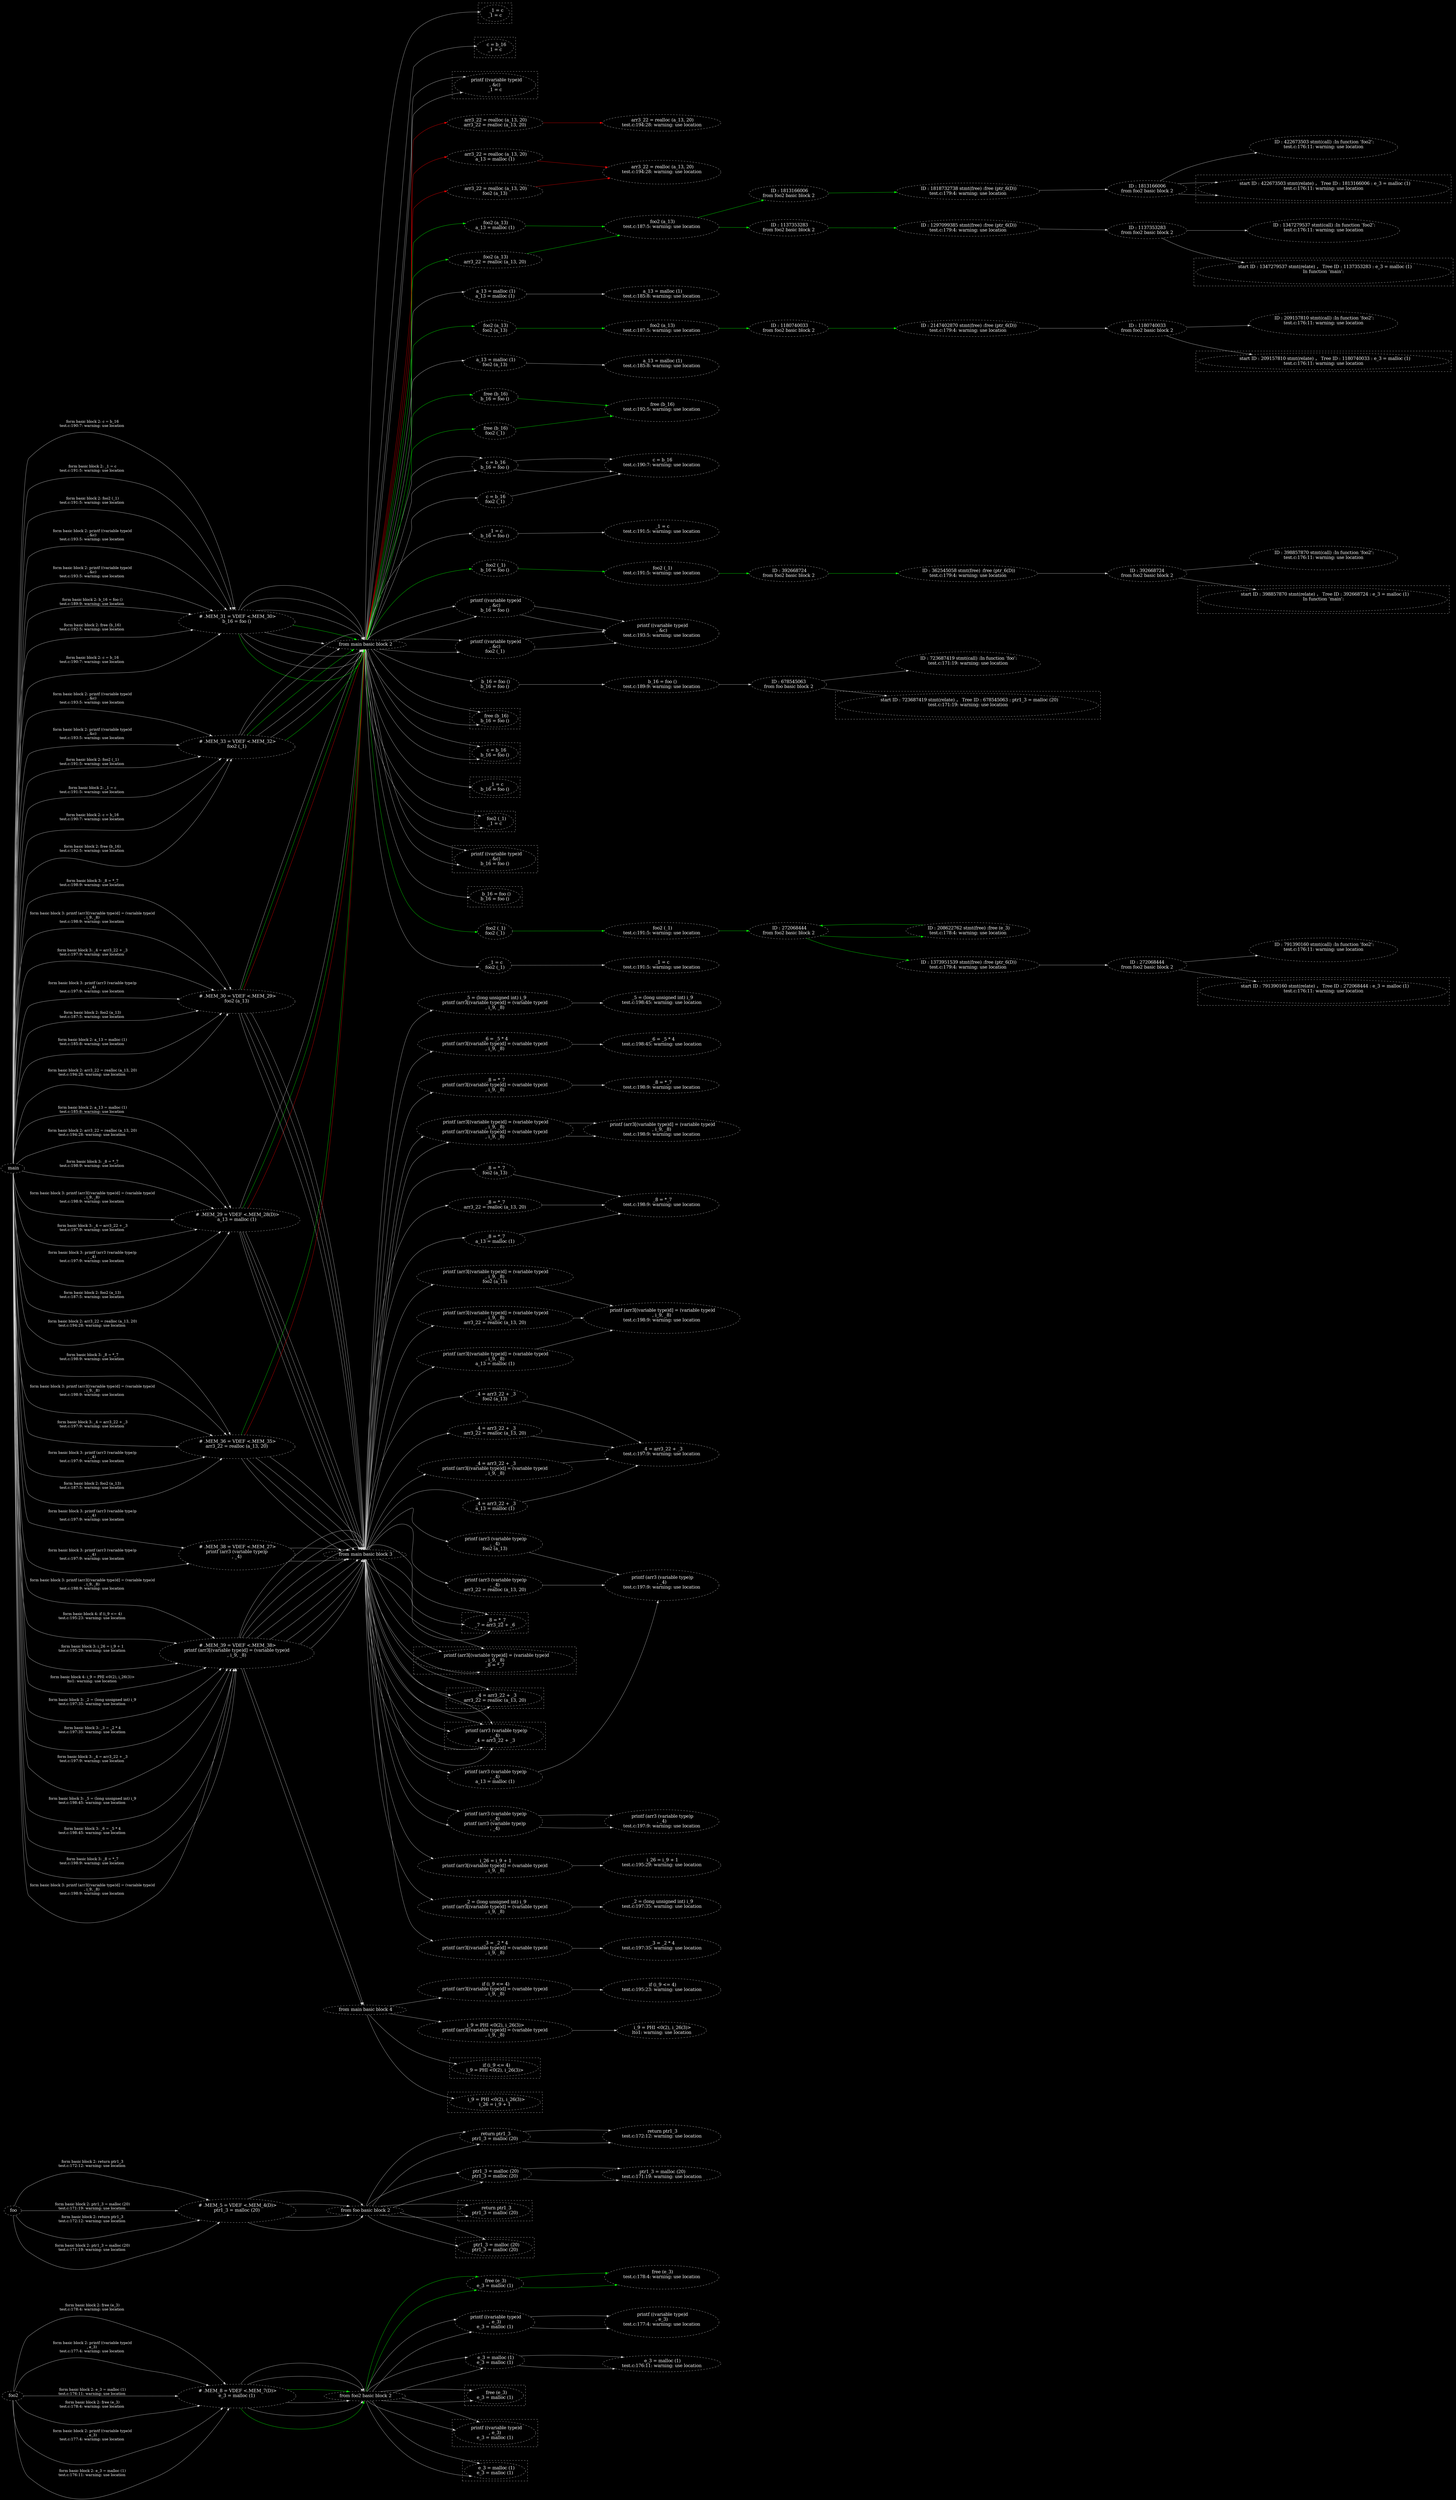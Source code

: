 digraph {   graph [bgcolor=black];node [fillcolor=black color=lightgray     fontsize = 18 fontcolor=white  style="filled,dashed"]; edge [color=lightgray]; constraint=false ;rankdir = LR; rank=same; nodesep=1.0; 


" foo2
"->


" # .MEM_8 = VDEF <.MEM_7(D)>
e_3 = malloc (1)

"

[fontsize = 15 fontcolor=white;label=" form basic block 2: free (e_3)
test.c:178:4: warning: use location

" ]

" # .MEM_8 = VDEF <.MEM_7(D)>
e_3 = malloc (1)

"->

" from foo2 basic block 2"

->" free (e_3)
e_3 = malloc (1)
"

->" free (e_3)
test.c:178:4: warning: use location

"

[color="green" ]


" foo2
"->


" # .MEM_8 = VDEF <.MEM_7(D)>
e_3 = malloc (1)

"

[fontsize = 15 fontcolor=white;label=" form basic block 2: printf ((variable type)d
, e_3)
test.c:177:4: warning: use location

" ]

" # .MEM_8 = VDEF <.MEM_7(D)>
e_3 = malloc (1)

"->

" from foo2 basic block 2"

->" printf ((variable type)d
, e_3)
e_3 = malloc (1)
"

->" printf ((variable type)d
, e_3)
test.c:177:4: warning: use location

"


" foo2
"->


" # .MEM_8 = VDEF <.MEM_7(D)>
e_3 = malloc (1)

"

[fontsize = 15 fontcolor=white;label=" form basic block 2: e_3 = malloc (1)
test.c:176:11: warning: use location
" ]

" # .MEM_8 = VDEF <.MEM_7(D)>
e_3 = malloc (1)

"->

" from foo2 basic block 2"

->" e_3 = malloc (1)
e_3 = malloc (1)
"

->" e_3 = malloc (1)
test.c:176:11: warning: use location
"


" from foo2 basic block 2"

->subgraph cluster_1330449634 { color=lightgrey; style ="dashed";"  free (e_3)
e_3 = malloc (1)
";}

" from foo2 basic block 2"

->subgraph cluster_685616529 { color=lightgrey; style ="dashed";"  printf ((variable type)d
, e_3)
e_3 = malloc (1)
";}

" from foo2 basic block 2"

->subgraph cluster_1183189453 { color=lightgrey; style ="dashed";"  e_3 = malloc (1)
e_3 = malloc (1)
";}



 




" foo
"->


" # .MEM_5 = VDEF <.MEM_4(D)>
ptr1_3 = malloc (20)

"

[fontsize = 15 fontcolor=white;label=" form basic block 2: return ptr1_3
test.c:172:12: warning: use location

" ]

" # .MEM_5 = VDEF <.MEM_4(D)>
ptr1_3 = malloc (20)

"->

" from foo basic block 2"

->" return ptr1_3
ptr1_3 = malloc (20)
"

->" return ptr1_3
test.c:172:12: warning: use location

"


" foo
"->


" # .MEM_5 = VDEF <.MEM_4(D)>
ptr1_3 = malloc (20)

"

[fontsize = 15 fontcolor=white;label=" form basic block 2: ptr1_3 = malloc (20)
test.c:171:19: warning: use location
" ]

" # .MEM_5 = VDEF <.MEM_4(D)>
ptr1_3 = malloc (20)

"->

" from foo basic block 2"

->" ptr1_3 = malloc (20)
ptr1_3 = malloc (20)
"

->" ptr1_3 = malloc (20)
test.c:171:19: warning: use location
"


" from foo basic block 2"

->subgraph cluster_1526403398 { color=lightgrey; style ="dashed";"  return ptr1_3
ptr1_3 = malloc (20)
";}

" from foo basic block 2"

->subgraph cluster_1002570742 { color=lightgrey; style ="dashed";"  ptr1_3 = malloc (20)
ptr1_3 = malloc (20)
";}



 




" main
"->


" # .MEM_29 = VDEF <.MEM_28(D)>
a_13 = malloc (1)

"

[fontsize = 15 fontcolor=white;label=" form basic block 2: arr3_22 = realloc (a_13, 20)
test.c:194:28: warning: use location

" ]

" # .MEM_29 = VDEF <.MEM_28(D)>
a_13 = malloc (1)

"->

" from main basic block 2"

->" arr3_22 = realloc (a_13, 20)
a_13 = malloc (1)
"

->" arr3_22 = realloc (a_13, 20)
test.c:194:28: warning: use location

"

[color="red" ]


" main
"->


" # .MEM_29 = VDEF <.MEM_28(D)>
a_13 = malloc (1)

"

[fontsize = 15 fontcolor=white;label=" form basic block 3: _8 = *_7
test.c:198:9: warning: use location

" ]

" # .MEM_29 = VDEF <.MEM_28(D)>
a_13 = malloc (1)

"->

" from main basic block 3"

->" _8 = *_7
a_13 = malloc (1)
"

->" _8 = *_7
test.c:198:9: warning: use location

"


" main
"->


" # .MEM_29 = VDEF <.MEM_28(D)>
a_13 = malloc (1)

"

[fontsize = 15 fontcolor=white;label=" form basic block 3: printf (arr3[(variable type)d] = (variable type)d
, i_9, _8)
test.c:198:9: warning: use location

" ]

" # .MEM_29 = VDEF <.MEM_28(D)>
a_13 = malloc (1)

"->

" from main basic block 3"

->" printf (arr3[(variable type)d] = (variable type)d
, i_9, _8)
a_13 = malloc (1)
"

->" printf (arr3[(variable type)d] = (variable type)d
, i_9, _8)
test.c:198:9: warning: use location

"


" main
"->


" # .MEM_29 = VDEF <.MEM_28(D)>
a_13 = malloc (1)

"

[fontsize = 15 fontcolor=white;label=" form basic block 3: _4 = arr3_22 + _3
test.c:197:9: warning: use location

" ]

" # .MEM_29 = VDEF <.MEM_28(D)>
a_13 = malloc (1)

"->

" from main basic block 3"

->" _4 = arr3_22 + _3
a_13 = malloc (1)
"

->" _4 = arr3_22 + _3
test.c:197:9: warning: use location

"


" main
"->


" # .MEM_29 = VDEF <.MEM_28(D)>
a_13 = malloc (1)

"

[fontsize = 15 fontcolor=white;label=" form basic block 3: printf (arr3 (variable type)p
, _4)
test.c:197:9: warning: use location

" ]

" # .MEM_29 = VDEF <.MEM_28(D)>
a_13 = malloc (1)

"->

" from main basic block 3"

->" printf (arr3 (variable type)p
, _4)
a_13 = malloc (1)
"

->" printf (arr3 (variable type)p
, _4)
test.c:197:9: warning: use location

"


" main
"->


" # .MEM_29 = VDEF <.MEM_28(D)>
a_13 = malloc (1)

"

[fontsize = 15 fontcolor=white;label=" form basic block 2: foo2 (a_13)
test.c:187:5: warning: use location

" ]

" # .MEM_29 = VDEF <.MEM_28(D)>
a_13 = malloc (1)

"->

" from main basic block 2"

->" foo2 (a_13)
a_13 = malloc (1)
"

->" foo2 (a_13)
test.c:187:5: warning: use location

"


->" ID : 1813166006
from foo2 basic block 2"->

" ID : 1818732738 stmt(free) :free (ptr_6(D))
test.c:179:4: warning: use location
"

[color="green" ]

" ID : 1818732738 stmt(free) :free (ptr_6(D))
test.c:179:4: warning: use location
"


->"ID : 1813166006
from foo2 basic block 2"->


" ID : 422673503 stmt(call) :In function ‘foo2’:
test.c:176:11: warning: use location

"


" main
"->


" # .MEM_29 = VDEF <.MEM_28(D)>
a_13 = malloc (1)

"

[fontsize = 15 fontcolor=white;label=" form basic block 2: a_13 = malloc (1)
test.c:185:8: warning: use location
" ]

" # .MEM_29 = VDEF <.MEM_28(D)>
a_13 = malloc (1)

"->

" from main basic block 2"

->" a_13 = malloc (1)
a_13 = malloc (1)
"

->" a_13 = malloc (1)
test.c:185:8: warning: use location
"


" from main basic block 3"

->subgraph cluster_633213592 { color=lightgrey; style ="dashed";"  _8 = *_7
_7 = arr3_22 + _6
";}

" from main basic block 3"

->subgraph cluster_1615079520 { color=lightgrey; style ="dashed";"  printf (arr3[(variable type)d] = (variable type)d
, i_9, _8)
_8 = *_7
";}

" from main basic block 3"

->subgraph cluster_519321716 { color=lightgrey; style ="dashed";"  _4 = arr3_22 + _3
arr3_22 = realloc (a_13, 20)
";}

" from main basic block 3"

->subgraph cluster_454676292 { color=lightgrey; style ="dashed";"  printf (arr3 (variable type)p
, _4)
_4 = arr3_22 + _3
";}

"ID : 1813166006
from foo2 basic block 2"->

subgraph cluster_1370232466 { color=lightgrey; style ="dashed";"  start ID : 422673503 stmt(relate) ， Tree ID : 1813166006 : e_3 = malloc (1)
test.c:176:11: warning: use location

";}



 




" main
"->


" # .MEM_30 = VDEF <.MEM_29>
foo2 (a_13)

"

[fontsize = 15 fontcolor=white;label=" form basic block 2: arr3_22 = realloc (a_13, 20)
test.c:194:28: warning: use location

" ]

" # .MEM_30 = VDEF <.MEM_29>
foo2 (a_13)

"->

" from main basic block 2"

->" arr3_22 = realloc (a_13, 20)
foo2 (a_13)
"

->" arr3_22 = realloc (a_13, 20)
test.c:194:28: warning: use location

"

[color="red" ]


" main
"->


" # .MEM_30 = VDEF <.MEM_29>
foo2 (a_13)

"

[fontsize = 15 fontcolor=white;label=" form basic block 3: _8 = *_7
test.c:198:9: warning: use location

" ]

" # .MEM_30 = VDEF <.MEM_29>
foo2 (a_13)

"->

" from main basic block 3"

->" _8 = *_7
foo2 (a_13)
"

->" _8 = *_7
test.c:198:9: warning: use location

"


" main
"->


" # .MEM_30 = VDEF <.MEM_29>
foo2 (a_13)

"

[fontsize = 15 fontcolor=white;label=" form basic block 3: printf (arr3[(variable type)d] = (variable type)d
, i_9, _8)
test.c:198:9: warning: use location

" ]

" # .MEM_30 = VDEF <.MEM_29>
foo2 (a_13)

"->

" from main basic block 3"

->" printf (arr3[(variable type)d] = (variable type)d
, i_9, _8)
foo2 (a_13)
"

->" printf (arr3[(variable type)d] = (variable type)d
, i_9, _8)
test.c:198:9: warning: use location

"


" main
"->


" # .MEM_30 = VDEF <.MEM_29>
foo2 (a_13)

"

[fontsize = 15 fontcolor=white;label=" form basic block 3: _4 = arr3_22 + _3
test.c:197:9: warning: use location

" ]

" # .MEM_30 = VDEF <.MEM_29>
foo2 (a_13)

"->

" from main basic block 3"

->" _4 = arr3_22 + _3
foo2 (a_13)
"

->" _4 = arr3_22 + _3
test.c:197:9: warning: use location

"


" main
"->


" # .MEM_30 = VDEF <.MEM_29>
foo2 (a_13)

"

[fontsize = 15 fontcolor=white;label=" form basic block 3: printf (arr3 (variable type)p
, _4)
test.c:197:9: warning: use location

" ]

" # .MEM_30 = VDEF <.MEM_29>
foo2 (a_13)

"->

" from main basic block 3"

->" printf (arr3 (variable type)p
, _4)
foo2 (a_13)
"

->" printf (arr3 (variable type)p
, _4)
test.c:197:9: warning: use location

"


" main
"->


" # .MEM_30 = VDEF <.MEM_29>
foo2 (a_13)

"

[fontsize = 15 fontcolor=white;label=" form basic block 2: foo2 (a_13)
test.c:187:5: warning: use location
" ]

" # .MEM_30 = VDEF <.MEM_29>
foo2 (a_13)

"->

" from main basic block 2"

->" foo2 (a_13)
foo2 (a_13)
"

->" foo2 (a_13)
test.c:187:5: warning: use location
"


->" ID : 1180740033
from foo2 basic block 2"->

" ID : 2147402870 stmt(free) :free (ptr_6(D))
test.c:179:4: warning: use location
"

[color="green" ]

" ID : 2147402870 stmt(free) :free (ptr_6(D))
test.c:179:4: warning: use location
"


->"ID : 1180740033
from foo2 basic block 2"->


" ID : 209157810 stmt(call) :In function ‘foo2’:
test.c:176:11: warning: use location

"


" main
"->


" # .MEM_30 = VDEF <.MEM_29>
foo2 (a_13)

"

[fontsize = 15 fontcolor=white;label=" form basic block 2: a_13 = malloc (1)
test.c:185:8: warning: use location

" ]

" # .MEM_30 = VDEF <.MEM_29>
foo2 (a_13)

"->

" from main basic block 2"

->" a_13 = malloc (1)
foo2 (a_13)
"

->" a_13 = malloc (1)
test.c:185:8: warning: use location

"


" from main basic block 3"

->subgraph cluster_1691523332 { color=lightgrey; style ="dashed";"  _8 = *_7
_7 = arr3_22 + _6
";}

" from main basic block 3"

->subgraph cluster_1835595203 { color=lightgrey; style ="dashed";"  printf (arr3[(variable type)d] = (variable type)d
, i_9, _8)
_8 = *_7
";}

" from main basic block 3"

->subgraph cluster_331495116 { color=lightgrey; style ="dashed";"  _4 = arr3_22 + _3
arr3_22 = realloc (a_13, 20)
";}

" from main basic block 3"

->subgraph cluster_1928413155 { color=lightgrey; style ="dashed";"  printf (arr3 (variable type)p
, _4)
_4 = arr3_22 + _3
";}

"ID : 1813166006
from foo2 basic block 2"->

subgraph cluster_995949705 { color=lightgrey; style ="dashed";"  start ID : 422673503 stmt(relate) ， Tree ID : 1813166006 : e_3 = malloc (1)
test.c:176:11: warning: use location

";}

"ID : 1180740033
from foo2 basic block 2"->

subgraph cluster_353660066 { color=lightgrey; style ="dashed";"  start ID : 209157810 stmt(relate) ， Tree ID : 1180740033 : e_3 = malloc (1)
test.c:176:11: warning: use location
";}



 




" main
"->


" # .MEM_31 = VDEF <.MEM_30>
b_16 = foo ()

"

[fontsize = 15 fontcolor=white;label=" form basic block 2: free (b_16)
test.c:192:5: warning: use location

" ]

" # .MEM_31 = VDEF <.MEM_30>
b_16 = foo ()

"->

" from main basic block 2"

->" free (b_16)
b_16 = foo ()
"

->" free (b_16)
test.c:192:5: warning: use location

"

[color="green" ]


" main
"->


" # .MEM_31 = VDEF <.MEM_30>
b_16 = foo ()

"

[fontsize = 15 fontcolor=white;label=" form basic block 2: c = b_16
test.c:190:7: warning: use location

" ]

" # .MEM_31 = VDEF <.MEM_30>
b_16 = foo ()

"->

" from main basic block 2"

->" c = b_16
b_16 = foo ()
"

->" c = b_16
test.c:190:7: warning: use location

"

" main
"->


" # .MEM_31 = VDEF <.MEM_30>
b_16 = foo ()

"

[fontsize = 15 fontcolor=white;label=" form basic block 2: c = b_16
test.c:190:7: warning: use location

" ]

" # .MEM_31 = VDEF <.MEM_30>
b_16 = foo ()

"->

" from main basic block 2"

->" c = b_16
b_16 = foo ()
"

->" c = b_16
test.c:190:7: warning: use location

"

" main
"->


" # .MEM_31 = VDEF <.MEM_30>
b_16 = foo ()

"

[fontsize = 15 fontcolor=white;label=" form basic block 2: _1 = c
test.c:191:5: warning: use location

" ]

" # .MEM_31 = VDEF <.MEM_30>
b_16 = foo ()

"->

" from main basic block 2"

->" _1 = c
b_16 = foo ()
"

->" _1 = c
test.c:191:5: warning: use location

"

" main
"->


" # .MEM_31 = VDEF <.MEM_30>
b_16 = foo ()

"

[fontsize = 15 fontcolor=white;label=" form basic block 2: foo2 (_1)
test.c:191:5: warning: use location

" ]

" # .MEM_31 = VDEF <.MEM_30>
b_16 = foo ()

"->

" from main basic block 2"

->" foo2 (_1)
b_16 = foo ()
"

->" foo2 (_1)
test.c:191:5: warning: use location

"


->" ID : 392668724
from foo2 basic block 2"->

" ID : 362545058 stmt(free) :free (ptr_6(D))
test.c:179:4: warning: use location
"

[color="green" ]

" ID : 362545058 stmt(free) :free (ptr_6(D))
test.c:179:4: warning: use location
"


->"ID : 392668724
from foo2 basic block 2"->


" ID : 398857870 stmt(call) :In function ‘foo2’:
test.c:176:11: warning: use location

"


" main
"->


" # .MEM_31 = VDEF <.MEM_30>
b_16 = foo ()

"

[fontsize = 15 fontcolor=white;label=" form basic block 2: printf ((variable type)d
, &c)
test.c:193:5: warning: use location

" ]

" # .MEM_31 = VDEF <.MEM_30>
b_16 = foo ()

"->

" from main basic block 2"

->" printf ((variable type)d
, &c)
b_16 = foo ()
"

->" printf ((variable type)d
, &c)
test.c:193:5: warning: use location

"


" main
"->


" # .MEM_31 = VDEF <.MEM_30>
b_16 = foo ()

"

[fontsize = 15 fontcolor=white;label=" form basic block 2: printf ((variable type)d
, &c)
test.c:193:5: warning: use location

" ]

" # .MEM_31 = VDEF <.MEM_30>
b_16 = foo ()

"->

" from main basic block 2"

->" printf ((variable type)d
, &c)
b_16 = foo ()
"

->" printf ((variable type)d
, &c)
test.c:193:5: warning: use location

"


" main
"->


" # .MEM_31 = VDEF <.MEM_30>
b_16 = foo ()

"

[fontsize = 15 fontcolor=white;label=" form basic block 2: b_16 = foo ()
test.c:189:9: warning: use location
" ]

" # .MEM_31 = VDEF <.MEM_30>
b_16 = foo ()

"->

" from main basic block 2"

->" b_16 = foo ()
b_16 = foo ()
"

->" b_16 = foo ()
test.c:189:9: warning: use location
"


->"ID : 678545063
from foo basic block 2"->


" ID : 723687419 stmt(call) :In function ‘foo’:
test.c:171:19: warning: use location

"


" from main basic block 2"

->subgraph cluster_1525737192 { color=lightgrey; style ="dashed";"  free (b_16)
b_16 = foo ()
";}

" from main basic block 2"

->subgraph cluster_308691317 { color=lightgrey; style ="dashed";"  c = b_16
b_16 = foo ()
";}

" from main basic block 2"

->subgraph cluster_874021005 { color=lightgrey; style ="dashed";"  c = b_16
b_16 = foo ()
";}

" from main basic block 2"

->subgraph cluster_708703179 { color=lightgrey; style ="dashed";"  _1 = c
b_16 = foo ()
";}

" from main basic block 2"

->subgraph cluster_994307846 { color=lightgrey; style ="dashed";"  foo2 (_1)
_1 = c
";}

" from main basic block 2"

->subgraph cluster_2057210459 { color=lightgrey; style ="dashed";"  printf ((variable type)d
, &c)
b_16 = foo ()
";}

" from main basic block 2"

->subgraph cluster_87622929 { color=lightgrey; style ="dashed";"  printf ((variable type)d
, &c)
b_16 = foo ()
";}

" from main basic block 2"

->subgraph cluster_1996878588 { color=lightgrey; style ="dashed";"  b_16 = foo ()
b_16 = foo ()
";}

"ID : 392668724
from foo2 basic block 2"->

subgraph cluster_1722892817 { color=lightgrey; style ="dashed";"  start ID : 398857870 stmt(relate) ， Tree ID : 392668724 : e_3 = malloc (1)
In function ‘main’:

";}

"ID : 678545063
from foo basic block 2"->

subgraph cluster_1906355667 { color=lightgrey; style ="dashed";"  start ID : 723687419 stmt(relate) ， Tree ID : 678545063 : ptr1_3 = malloc (20)
test.c:171:19: warning: use location

";}



 




" main
"->


" # .MEM_33 = VDEF <.MEM_32>
foo2 (_1)

"

[fontsize = 15 fontcolor=white;label=" form basic block 2: foo2 (_1)
test.c:191:5: warning: use location
" ]

" # .MEM_33 = VDEF <.MEM_32>
foo2 (_1)

"->

" from main basic block 2"

->" foo2 (_1)
foo2 (_1)
"

->" foo2 (_1)
test.c:191:5: warning: use location
"


->" ID : 272068444
from foo2 basic block 2"->

" ID : 208622762 stmt(free) :free (e_3)
test.c:178:4: warning: use location
"

[color="green" ]

" ID : 208622762 stmt(free) :free (e_3)
test.c:178:4: warning: use location
"


->" ID : 272068444
from foo2 basic block 2"->

" ID : 1373951539 stmt(free) :free (ptr_6(D))
test.c:179:4: warning: use location
"

[color="green" ]

" ID : 1373951539 stmt(free) :free (ptr_6(D))
test.c:179:4: warning: use location
"


->"ID : 272068444
from foo2 basic block 2"->


" ID : 791390160 stmt(call) :In function ‘foo2’:
test.c:176:11: warning: use location

"


" main
"->


" # .MEM_33 = VDEF <.MEM_32>
foo2 (_1)

"

[fontsize = 15 fontcolor=white;label=" form basic block 2: _1 = c
test.c:191:5: warning: use location
" ]

" # .MEM_33 = VDEF <.MEM_32>
foo2 (_1)

"->

" from main basic block 2"

->" _1 = c
foo2 (_1)
"

->" _1 = c
test.c:191:5: warning: use location
"

" main
"->


" # .MEM_33 = VDEF <.MEM_32>
foo2 (_1)

"

[fontsize = 15 fontcolor=white;label=" form basic block 2: c = b_16
test.c:190:7: warning: use location

" ]

" # .MEM_33 = VDEF <.MEM_32>
foo2 (_1)

"->

" from main basic block 2"

->" c = b_16
foo2 (_1)
"

->" c = b_16
test.c:190:7: warning: use location

"

" main
"->


" # .MEM_33 = VDEF <.MEM_32>
foo2 (_1)

"

[fontsize = 15 fontcolor=white;label=" form basic block 2: free (b_16)
test.c:192:5: warning: use location

" ]

" # .MEM_33 = VDEF <.MEM_32>
foo2 (_1)

"->

" from main basic block 2"

->" free (b_16)
foo2 (_1)
"

->" free (b_16)
test.c:192:5: warning: use location

"

[color="green" ]


" main
"->


" # .MEM_33 = VDEF <.MEM_32>
foo2 (_1)

"

[fontsize = 15 fontcolor=white;label=" form basic block 2: printf ((variable type)d
, &c)
test.c:193:5: warning: use location

" ]

" # .MEM_33 = VDEF <.MEM_32>
foo2 (_1)

"->

" from main basic block 2"

->" printf ((variable type)d
, &c)
foo2 (_1)
"

->" printf ((variable type)d
, &c)
test.c:193:5: warning: use location

"


" main
"->


" # .MEM_33 = VDEF <.MEM_32>
foo2 (_1)

"

[fontsize = 15 fontcolor=white;label=" form basic block 2: printf ((variable type)d
, &c)
test.c:193:5: warning: use location

" ]

" # .MEM_33 = VDEF <.MEM_32>
foo2 (_1)

"->

" from main basic block 2"

->" printf ((variable type)d
, &c)
foo2 (_1)
"

->" printf ((variable type)d
, &c)
test.c:193:5: warning: use location

"


" from main basic block 2"

->subgraph cluster_663299054 { color=lightgrey; style ="dashed";"  foo2 (_1)
_1 = c
";}

" from main basic block 2"

->subgraph cluster_596700357 { color=lightgrey; style ="dashed";"  _1 = c
_1 = c
";}

" from main basic block 2"

->subgraph cluster_1972130194 { color=lightgrey; style ="dashed";"  c = b_16
_1 = c
";}

" from main basic block 2"

->subgraph cluster_663218277 { color=lightgrey; style ="dashed";"  free (b_16)
b_16 = foo ()
";}

" from main basic block 2"

->subgraph cluster_805858167 { color=lightgrey; style ="dashed";"  printf ((variable type)d
, &c)
_1 = c
";}

" from main basic block 2"

->subgraph cluster_1516169878 { color=lightgrey; style ="dashed";"  printf ((variable type)d
, &c)
_1 = c
";}

"ID : 272068444
from foo2 basic block 2"->

subgraph cluster_351329832 { color=lightgrey; style ="dashed";"  start ID : 791390160 stmt(relate) ， Tree ID : 272068444 : e_3 = malloc (1)
test.c:176:11: warning: use location

";}



 




" main
"->


" # .MEM_36 = VDEF <.MEM_35>
arr3_22 = realloc (a_13, 20)

"

[fontsize = 15 fontcolor=white;label=" form basic block 2: arr3_22 = realloc (a_13, 20)
test.c:194:28: warning: use location
" ]

" # .MEM_36 = VDEF <.MEM_35>
arr3_22 = realloc (a_13, 20)

"->

" from main basic block 2"

->" arr3_22 = realloc (a_13, 20)
arr3_22 = realloc (a_13, 20)
"

->" arr3_22 = realloc (a_13, 20)
test.c:194:28: warning: use location
"

[color="red" ]


" main
"->


" # .MEM_36 = VDEF <.MEM_35>
arr3_22 = realloc (a_13, 20)

"

[fontsize = 15 fontcolor=white;label=" form basic block 3: _8 = *_7
test.c:198:9: warning: use location

" ]

" # .MEM_36 = VDEF <.MEM_35>
arr3_22 = realloc (a_13, 20)

"->

" from main basic block 3"

->" _8 = *_7
arr3_22 = realloc (a_13, 20)
"

->" _8 = *_7
test.c:198:9: warning: use location

"


" main
"->


" # .MEM_36 = VDEF <.MEM_35>
arr3_22 = realloc (a_13, 20)

"

[fontsize = 15 fontcolor=white;label=" form basic block 3: printf (arr3[(variable type)d] = (variable type)d
, i_9, _8)
test.c:198:9: warning: use location

" ]

" # .MEM_36 = VDEF <.MEM_35>
arr3_22 = realloc (a_13, 20)

"->

" from main basic block 3"

->" printf (arr3[(variable type)d] = (variable type)d
, i_9, _8)
arr3_22 = realloc (a_13, 20)
"

->" printf (arr3[(variable type)d] = (variable type)d
, i_9, _8)
test.c:198:9: warning: use location

"


" main
"->


" # .MEM_36 = VDEF <.MEM_35>
arr3_22 = realloc (a_13, 20)

"

[fontsize = 15 fontcolor=white;label=" form basic block 3: _4 = arr3_22 + _3
test.c:197:9: warning: use location

" ]

" # .MEM_36 = VDEF <.MEM_35>
arr3_22 = realloc (a_13, 20)

"->

" from main basic block 3"

->" _4 = arr3_22 + _3
arr3_22 = realloc (a_13, 20)
"

->" _4 = arr3_22 + _3
test.c:197:9: warning: use location

"


" main
"->


" # .MEM_36 = VDEF <.MEM_35>
arr3_22 = realloc (a_13, 20)

"

[fontsize = 15 fontcolor=white;label=" form basic block 3: printf (arr3 (variable type)p
, _4)
test.c:197:9: warning: use location

" ]

" # .MEM_36 = VDEF <.MEM_35>
arr3_22 = realloc (a_13, 20)

"->

" from main basic block 3"

->" printf (arr3 (variable type)p
, _4)
arr3_22 = realloc (a_13, 20)
"

->" printf (arr3 (variable type)p
, _4)
test.c:197:9: warning: use location

"


" main
"->


" # .MEM_36 = VDEF <.MEM_35>
arr3_22 = realloc (a_13, 20)

"

[fontsize = 15 fontcolor=white;label=" form basic block 2: foo2 (a_13)
test.c:187:5: warning: use location

" ]

" # .MEM_36 = VDEF <.MEM_35>
arr3_22 = realloc (a_13, 20)

"->

" from main basic block 2"

->" foo2 (a_13)
arr3_22 = realloc (a_13, 20)
"

->" foo2 (a_13)
test.c:187:5: warning: use location

"


->" ID : 1137353283
from foo2 basic block 2"->

" ID : 1297099385 stmt(free) :free (ptr_6(D))
test.c:179:4: warning: use location
"

[color="green" ]

" ID : 1297099385 stmt(free) :free (ptr_6(D))
test.c:179:4: warning: use location
"


->"ID : 1137353283
from foo2 basic block 2"->


" ID : 1347279537 stmt(call) :In function ‘foo2’:
test.c:176:11: warning: use location

"


" from main basic block 3"

->subgraph cluster_1491013349 { color=lightgrey; style ="dashed";"  _8 = *_7
_7 = arr3_22 + _6
";}

" from main basic block 3"

->subgraph cluster_1053151546 { color=lightgrey; style ="dashed";"  printf (arr3[(variable type)d] = (variable type)d
, i_9, _8)
_8 = *_7
";}

" from main basic block 3"

->subgraph cluster_1739948261 { color=lightgrey; style ="dashed";"  _4 = arr3_22 + _3
arr3_22 = realloc (a_13, 20)
";}

" from main basic block 3"

->subgraph cluster_1853558408 { color=lightgrey; style ="dashed";"  printf (arr3 (variable type)p
, _4)
_4 = arr3_22 + _3
";}

"ID : 1137353283
from foo2 basic block 2"->

subgraph cluster_1452009417 { color=lightgrey; style ="dashed";"  start ID : 1347279537 stmt(relate) ， Tree ID : 1137353283 : e_3 = malloc (1)
In function ‘main’:

";}



 




" main
"->


" # .MEM_38 = VDEF <.MEM_27>
printf (arr3 (variable type)p
, _4)

"

[fontsize = 15 fontcolor=white;label=" form basic block 3: printf (arr3 (variable type)p
, _4)
test.c:197:9: warning: use location
" ]

" # .MEM_38 = VDEF <.MEM_27>
printf (arr3 (variable type)p
, _4)

"->

" from main basic block 3"

->" printf (arr3 (variable type)p
, _4)
printf (arr3 (variable type)p
, _4)
"

->" printf (arr3 (variable type)p
, _4)
test.c:197:9: warning: use location
"


" main
"->


" # .MEM_38 = VDEF <.MEM_27>
printf (arr3 (variable type)p
, _4)

"

[fontsize = 15 fontcolor=white;label=" form basic block 3: printf (arr3 (variable type)p
, _4)
test.c:197:9: warning: use location
" ]

" # .MEM_38 = VDEF <.MEM_27>
printf (arr3 (variable type)p
, _4)

"->

" from main basic block 3"

->" printf (arr3 (variable type)p
, _4)
printf (arr3 (variable type)p
, _4)
"

->" printf (arr3 (variable type)p
, _4)
test.c:197:9: warning: use location
"


" from main basic block 3"

->subgraph cluster_271009676 { color=lightgrey; style ="dashed";"  printf (arr3 (variable type)p
, _4)
_4 = arr3_22 + _3
";}

" from main basic block 3"

->subgraph cluster_429762179 { color=lightgrey; style ="dashed";"  printf (arr3 (variable type)p
, _4)
_4 = arr3_22 + _3
";}



 




" main
"->


" # .MEM_39 = VDEF <.MEM_38>
printf (arr3[(variable type)d] = (variable type)d
, i_9, _8)

"

[fontsize = 15 fontcolor=white;label=" form basic block 4: if (i_9 <= 4)
test.c:195:23: warning: use location

" ]

" # .MEM_39 = VDEF <.MEM_38>
printf (arr3[(variable type)d] = (variable type)d
, i_9, _8)

"->

" from main basic block 4"

->" if (i_9 <= 4)
printf (arr3[(variable type)d] = (variable type)d
, i_9, _8)
"

->" if (i_9 <= 4)
test.c:195:23: warning: use location

"


" main
"->


" # .MEM_39 = VDEF <.MEM_38>
printf (arr3[(variable type)d] = (variable type)d
, i_9, _8)

"

[fontsize = 15 fontcolor=white;label=" form basic block 3: i_26 = i_9 + 1
test.c:195:29: warning: use location

" ]

" # .MEM_39 = VDEF <.MEM_38>
printf (arr3[(variable type)d] = (variable type)d
, i_9, _8)

"->

" from main basic block 3"

->" i_26 = i_9 + 1
printf (arr3[(variable type)d] = (variable type)d
, i_9, _8)
"

->" i_26 = i_9 + 1
test.c:195:29: warning: use location

"


" main
"->


" # .MEM_39 = VDEF <.MEM_38>
printf (arr3[(variable type)d] = (variable type)d
, i_9, _8)

"

[fontsize = 15 fontcolor=white;label=" form basic block 4: i_9 = PHI <0(2), i_26(3)>
lto1: warning: use location
" ]

" # .MEM_39 = VDEF <.MEM_38>
printf (arr3[(variable type)d] = (variable type)d
, i_9, _8)

"->

" from main basic block 4"

->" i_9 = PHI <0(2), i_26(3)>
printf (arr3[(variable type)d] = (variable type)d
, i_9, _8)
"

->" i_9 = PHI <0(2), i_26(3)>
lto1: warning: use location
"


" main
"->


" # .MEM_39 = VDEF <.MEM_38>
printf (arr3[(variable type)d] = (variable type)d
, i_9, _8)

"

[fontsize = 15 fontcolor=white;label=" form basic block 3: _2 = (long unsigned int) i_9
test.c:197:35: warning: use location

" ]

" # .MEM_39 = VDEF <.MEM_38>
printf (arr3[(variable type)d] = (variable type)d
, i_9, _8)

"->

" from main basic block 3"

->" _2 = (long unsigned int) i_9
printf (arr3[(variable type)d] = (variable type)d
, i_9, _8)
"

->" _2 = (long unsigned int) i_9
test.c:197:35: warning: use location

"


" main
"->


" # .MEM_39 = VDEF <.MEM_38>
printf (arr3[(variable type)d] = (variable type)d
, i_9, _8)

"

[fontsize = 15 fontcolor=white;label=" form basic block 3: _3 = _2 * 4
test.c:197:35: warning: use location

" ]

" # .MEM_39 = VDEF <.MEM_38>
printf (arr3[(variable type)d] = (variable type)d
, i_9, _8)

"->

" from main basic block 3"

->" _3 = _2 * 4
printf (arr3[(variable type)d] = (variable type)d
, i_9, _8)
"

->" _3 = _2 * 4
test.c:197:35: warning: use location

"


" main
"->


" # .MEM_39 = VDEF <.MEM_38>
printf (arr3[(variable type)d] = (variable type)d
, i_9, _8)

"

[fontsize = 15 fontcolor=white;label=" form basic block 3: _4 = arr3_22 + _3
test.c:197:9: warning: use location

" ]

" # .MEM_39 = VDEF <.MEM_38>
printf (arr3[(variable type)d] = (variable type)d
, i_9, _8)

"->

" from main basic block 3"

->" _4 = arr3_22 + _3
printf (arr3[(variable type)d] = (variable type)d
, i_9, _8)
"

->" _4 = arr3_22 + _3
test.c:197:9: warning: use location

"


" main
"->


" # .MEM_39 = VDEF <.MEM_38>
printf (arr3[(variable type)d] = (variable type)d
, i_9, _8)

"

[fontsize = 15 fontcolor=white;label=" form basic block 3: _5 = (long unsigned int) i_9
test.c:198:45: warning: use location

" ]

" # .MEM_39 = VDEF <.MEM_38>
printf (arr3[(variable type)d] = (variable type)d
, i_9, _8)

"->

" from main basic block 3"

->" _5 = (long unsigned int) i_9
printf (arr3[(variable type)d] = (variable type)d
, i_9, _8)
"

->" _5 = (long unsigned int) i_9
test.c:198:45: warning: use location

"


" main
"->


" # .MEM_39 = VDEF <.MEM_38>
printf (arr3[(variable type)d] = (variable type)d
, i_9, _8)

"

[fontsize = 15 fontcolor=white;label=" form basic block 3: _6 = _5 * 4
test.c:198:45: warning: use location

" ]

" # .MEM_39 = VDEF <.MEM_38>
printf (arr3[(variable type)d] = (variable type)d
, i_9, _8)

"->

" from main basic block 3"

->" _6 = _5 * 4
printf (arr3[(variable type)d] = (variable type)d
, i_9, _8)
"

->" _6 = _5 * 4
test.c:198:45: warning: use location

"


" main
"->


" # .MEM_39 = VDEF <.MEM_38>
printf (arr3[(variable type)d] = (variable type)d
, i_9, _8)

"

[fontsize = 15 fontcolor=white;label=" form basic block 3: _8 = *_7
test.c:198:9: warning: use location
" ]

" # .MEM_39 = VDEF <.MEM_38>
printf (arr3[(variable type)d] = (variable type)d
, i_9, _8)

"->

" from main basic block 3"

->" _8 = *_7
printf (arr3[(variable type)d] = (variable type)d
, i_9, _8)
"

->" _8 = *_7
test.c:198:9: warning: use location
"


" main
"->


" # .MEM_39 = VDEF <.MEM_38>
printf (arr3[(variable type)d] = (variable type)d
, i_9, _8)

"

[fontsize = 15 fontcolor=white;label=" form basic block 3: printf (arr3[(variable type)d] = (variable type)d
, i_9, _8)
test.c:198:9: warning: use location
" ]

" # .MEM_39 = VDEF <.MEM_38>
printf (arr3[(variable type)d] = (variable type)d
, i_9, _8)

"->

" from main basic block 3"

->" printf (arr3[(variable type)d] = (variable type)d
, i_9, _8)
printf (arr3[(variable type)d] = (variable type)d
, i_9, _8)
"

->" printf (arr3[(variable type)d] = (variable type)d
, i_9, _8)
test.c:198:9: warning: use location
"


" main
"->


" # .MEM_39 = VDEF <.MEM_38>
printf (arr3[(variable type)d] = (variable type)d
, i_9, _8)

"

[fontsize = 15 fontcolor=white;label=" form basic block 3: printf (arr3[(variable type)d] = (variable type)d
, i_9, _8)
test.c:198:9: warning: use location
" ]

" # .MEM_39 = VDEF <.MEM_38>
printf (arr3[(variable type)d] = (variable type)d
, i_9, _8)

"->

" from main basic block 3"

->" printf (arr3[(variable type)d] = (variable type)d
, i_9, _8)
printf (arr3[(variable type)d] = (variable type)d
, i_9, _8)
"

->" printf (arr3[(variable type)d] = (variable type)d
, i_9, _8)
test.c:198:9: warning: use location
"


" from main basic block 4"

->subgraph cluster_830262961 { color=lightgrey; style ="dashed";"  if (i_9 <= 4)
i_9 = PHI <0(2), i_26(3)>
";}

" from main basic block 4"

->subgraph cluster_579700993 { color=lightgrey; style ="dashed";"  i_9 = PHI <0(2), i_26(3)>
i_26 = i_9 + 1
";}



 




" foo2
"->


" # .MEM_8 = VDEF <.MEM_7(D)>
e_3 = malloc (1)

"

[fontsize = 15 fontcolor=white;label=" form basic block 2: free (e_3)
test.c:178:4: warning: use location

" ]

" # .MEM_8 = VDEF <.MEM_7(D)>
e_3 = malloc (1)

"->

" from foo2 basic block 2"

->" free (e_3)
e_3 = malloc (1)
"

->" free (e_3)
test.c:178:4: warning: use location

"

[color="green" ]


" foo2
"->


" # .MEM_8 = VDEF <.MEM_7(D)>
e_3 = malloc (1)

"

[fontsize = 15 fontcolor=white;label=" form basic block 2: printf ((variable type)d
, e_3)
test.c:177:4: warning: use location

" ]

" # .MEM_8 = VDEF <.MEM_7(D)>
e_3 = malloc (1)

"->

" from foo2 basic block 2"

->" printf ((variable type)d
, e_3)
e_3 = malloc (1)
"

->" printf ((variable type)d
, e_3)
test.c:177:4: warning: use location

"


" foo2
"->


" # .MEM_8 = VDEF <.MEM_7(D)>
e_3 = malloc (1)

"

[fontsize = 15 fontcolor=white;label=" form basic block 2: e_3 = malloc (1)
test.c:176:11: warning: use location
" ]

" # .MEM_8 = VDEF <.MEM_7(D)>
e_3 = malloc (1)

"->

" from foo2 basic block 2"

->" e_3 = malloc (1)
e_3 = malloc (1)
"

->" e_3 = malloc (1)
test.c:176:11: warning: use location
"


" from foo2 basic block 2"

->subgraph cluster_1303783184 { color=lightgrey; style ="dashed";"  free (e_3)
e_3 = malloc (1)
";}

" from foo2 basic block 2"

->subgraph cluster_1538966140 { color=lightgrey; style ="dashed";"  printf ((variable type)d
, e_3)
e_3 = malloc (1)
";}

" from foo2 basic block 2"

->subgraph cluster_1574008839 { color=lightgrey; style ="dashed";"  e_3 = malloc (1)
e_3 = malloc (1)
";}



 




" foo
"->


" # .MEM_5 = VDEF <.MEM_4(D)>
ptr1_3 = malloc (20)

"

[fontsize = 15 fontcolor=white;label=" form basic block 2: return ptr1_3
test.c:172:12: warning: use location

" ]

" # .MEM_5 = VDEF <.MEM_4(D)>
ptr1_3 = malloc (20)

"->

" from foo basic block 2"

->" return ptr1_3
ptr1_3 = malloc (20)
"

->" return ptr1_3
test.c:172:12: warning: use location

"


" foo
"->


" # .MEM_5 = VDEF <.MEM_4(D)>
ptr1_3 = malloc (20)

"

[fontsize = 15 fontcolor=white;label=" form basic block 2: ptr1_3 = malloc (20)
test.c:171:19: warning: use location
" ]

" # .MEM_5 = VDEF <.MEM_4(D)>
ptr1_3 = malloc (20)

"->

" from foo basic block 2"

->" ptr1_3 = malloc (20)
ptr1_3 = malloc (20)
"

->" ptr1_3 = malloc (20)
test.c:171:19: warning: use location
"


" from foo basic block 2"

->subgraph cluster_1213509995 { color=lightgrey; style ="dashed";"  return ptr1_3
ptr1_3 = malloc (20)
";}

" from foo basic block 2"

->subgraph cluster_1626589069 { color=lightgrey; style ="dashed";"  ptr1_3 = malloc (20)
ptr1_3 = malloc (20)
";}



  }
